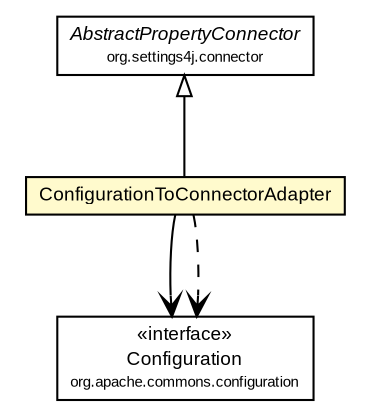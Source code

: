 #!/usr/local/bin/dot
#
# Class diagram 
# Generated by UMLGraph version R5_6-24-gf6e263 (http://www.umlgraph.org/)
#

digraph G {
	edge [fontname="arial",fontsize=10,labelfontname="arial",labelfontsize=10];
	node [fontname="arial",fontsize=10,shape=plaintext];
	nodesep=0.25;
	ranksep=0.5;
	// org.settings4j.connector.AbstractPropertyConnector
	c1222 [label=<<table title="org.settings4j.connector.AbstractPropertyConnector" border="0" cellborder="1" cellspacing="0" cellpadding="2" port="p" href="../../connector/AbstractPropertyConnector.html">
		<tr><td><table border="0" cellspacing="0" cellpadding="1">
<tr><td align="center" balign="center"><font face="arial italic"> AbstractPropertyConnector </font></td></tr>
<tr><td align="center" balign="center"><font point-size="7.0"> org.settings4j.connector </font></td></tr>
		</table></td></tr>
		</table>>, URL="../../connector/AbstractPropertyConnector.html", fontname="arial", fontcolor="black", fontsize=9.0];
	// org.settings4j.helper.configuration.ConfigurationToConnectorAdapter
	c1239 [label=<<table title="org.settings4j.helper.configuration.ConfigurationToConnectorAdapter" border="0" cellborder="1" cellspacing="0" cellpadding="2" port="p" bgcolor="lemonChiffon" href="./ConfigurationToConnectorAdapter.html">
		<tr><td><table border="0" cellspacing="0" cellpadding="1">
<tr><td align="center" balign="center"> ConfigurationToConnectorAdapter </td></tr>
		</table></td></tr>
		</table>>, URL="./ConfigurationToConnectorAdapter.html", fontname="arial", fontcolor="black", fontsize=9.0];
	//org.settings4j.helper.configuration.ConfigurationToConnectorAdapter extends org.settings4j.connector.AbstractPropertyConnector
	c1222:p -> c1239:p [dir=back,arrowtail=empty];
	// org.settings4j.helper.configuration.ConfigurationToConnectorAdapter NAVASSOC org.apache.commons.configuration.Configuration
	c1239:p -> c1271:p [taillabel="", label="", headlabel="", fontname="arial", fontcolor="black", fontsize=10.0, color="black", arrowhead=open];
	// org.settings4j.helper.configuration.ConfigurationToConnectorAdapter DEPEND org.apache.commons.configuration.Configuration
	c1239:p -> c1271:p [taillabel="", label="", headlabel="", fontname="arial", fontcolor="black", fontsize=10.0, color="black", arrowhead=open, style=dashed];
	// org.apache.commons.configuration.Configuration
	c1271 [label=<<table title="org.apache.commons.configuration.Configuration" border="0" cellborder="1" cellspacing="0" cellpadding="2" port="p">
		<tr><td><table border="0" cellspacing="0" cellpadding="1">
<tr><td align="center" balign="center"> &#171;interface&#187; </td></tr>
<tr><td align="center" balign="center"> Configuration </td></tr>
<tr><td align="center" balign="center"><font point-size="7.0"> org.apache.commons.configuration </font></td></tr>
		</table></td></tr>
		</table>>, URL="null", fontname="arial", fontcolor="black", fontsize=9.0];
}

